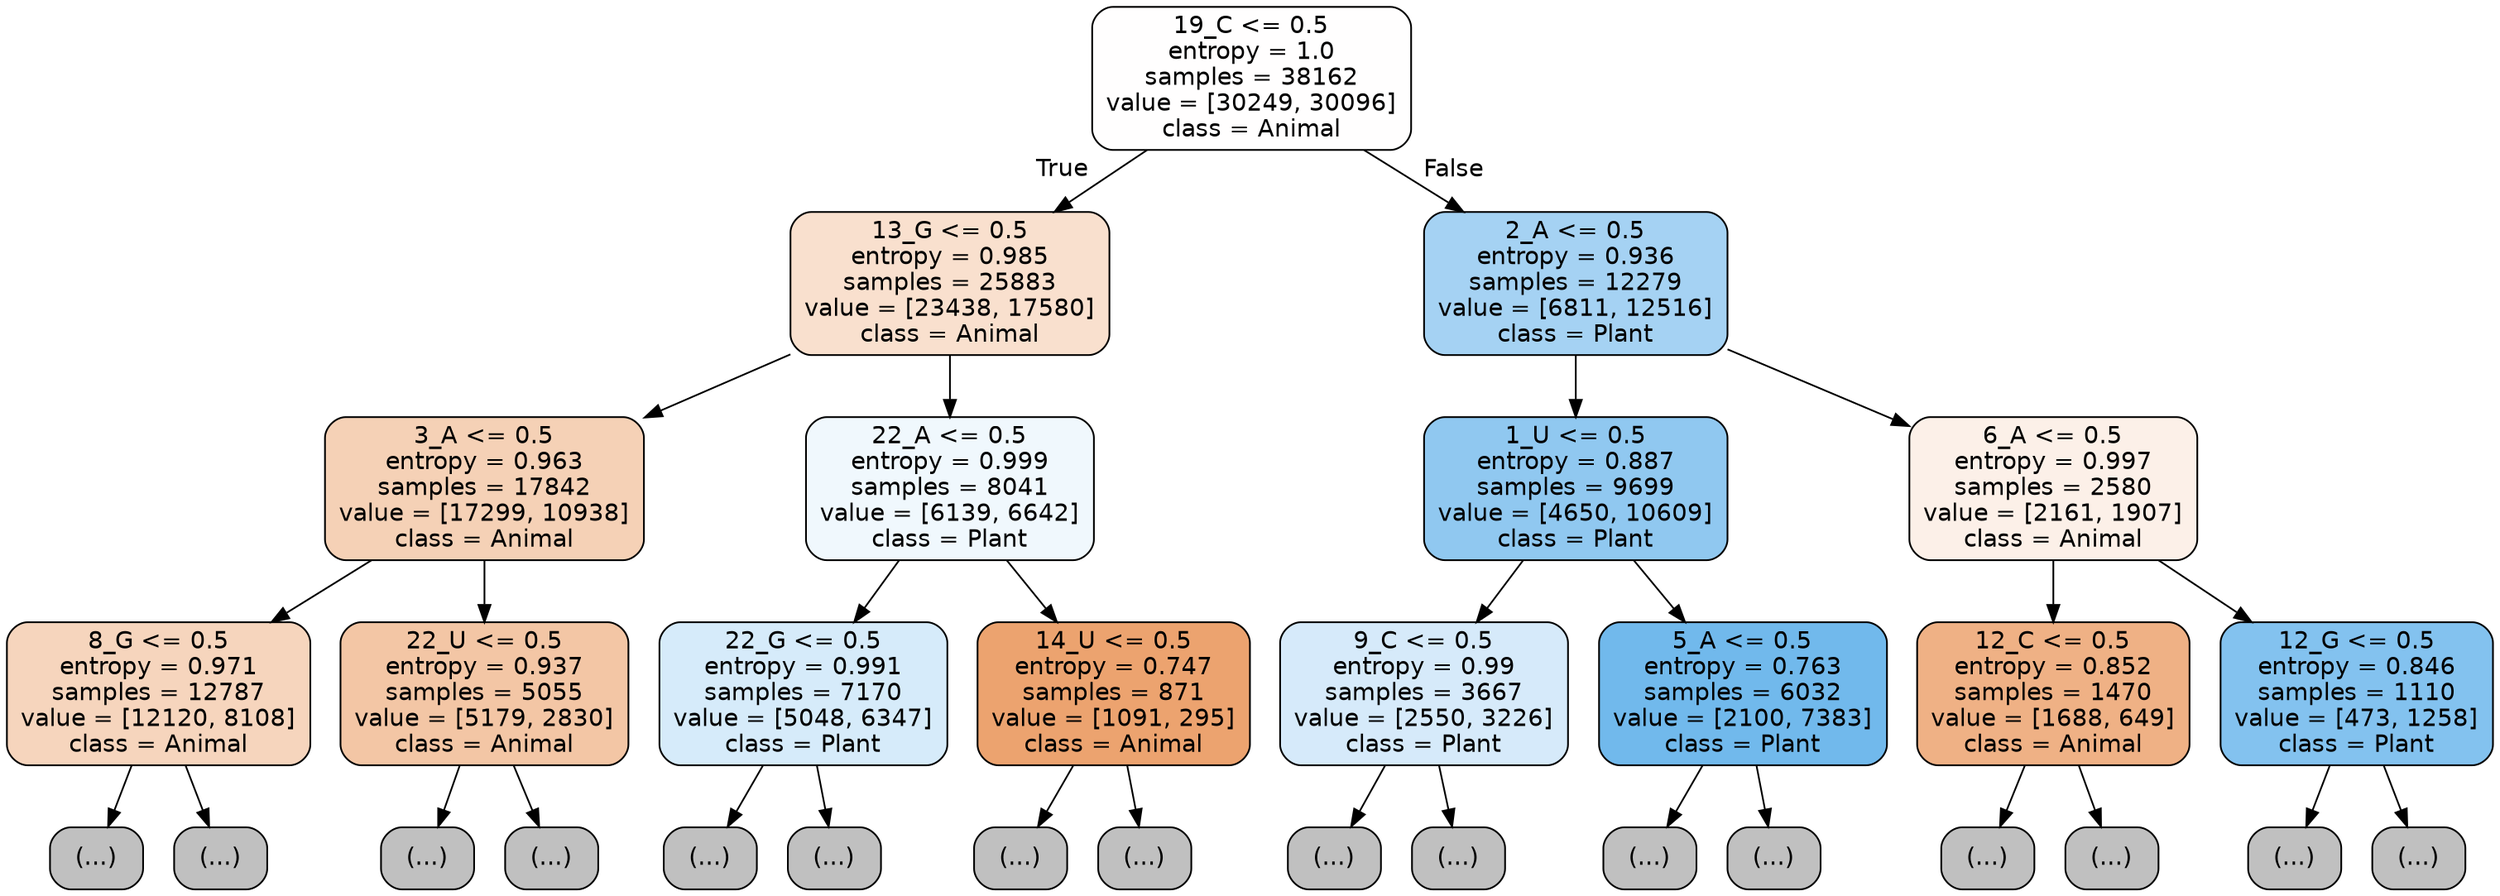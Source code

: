 digraph Tree {
node [shape=box, style="filled, rounded", color="black", fontname="helvetica"] ;
edge [fontname="helvetica"] ;
0 [label="19_C <= 0.5\nentropy = 1.0\nsamples = 38162\nvalue = [30249, 30096]\nclass = Animal", fillcolor="#fffefe"] ;
1 [label="13_G <= 0.5\nentropy = 0.985\nsamples = 25883\nvalue = [23438, 17580]\nclass = Animal", fillcolor="#f9e0ce"] ;
0 -> 1 [labeldistance=2.5, labelangle=45, headlabel="True"] ;
2 [label="3_A <= 0.5\nentropy = 0.963\nsamples = 17842\nvalue = [17299, 10938]\nclass = Animal", fillcolor="#f5d1b6"] ;
1 -> 2 ;
3 [label="8_G <= 0.5\nentropy = 0.971\nsamples = 12787\nvalue = [12120, 8108]\nclass = Animal", fillcolor="#f6d5bd"] ;
2 -> 3 ;
4 [label="(...)", fillcolor="#C0C0C0"] ;
3 -> 4 ;
4891 [label="(...)", fillcolor="#C0C0C0"] ;
3 -> 4891 ;
6688 [label="22_U <= 0.5\nentropy = 0.937\nsamples = 5055\nvalue = [5179, 2830]\nclass = Animal", fillcolor="#f3c6a5"] ;
2 -> 6688 ;
6689 [label="(...)", fillcolor="#C0C0C0"] ;
6688 -> 6689 ;
8844 [label="(...)", fillcolor="#C0C0C0"] ;
6688 -> 8844 ;
9155 [label="22_A <= 0.5\nentropy = 0.999\nsamples = 8041\nvalue = [6139, 6642]\nclass = Plant", fillcolor="#f0f8fd"] ;
1 -> 9155 ;
9156 [label="22_G <= 0.5\nentropy = 0.991\nsamples = 7170\nvalue = [5048, 6347]\nclass = Plant", fillcolor="#d6ebfa"] ;
9155 -> 9156 ;
9157 [label="(...)", fillcolor="#C0C0C0"] ;
9156 -> 9157 ;
11818 [label="(...)", fillcolor="#C0C0C0"] ;
9156 -> 11818 ;
12241 [label="14_U <= 0.5\nentropy = 0.747\nsamples = 871\nvalue = [1091, 295]\nclass = Animal", fillcolor="#eca36f"] ;
9155 -> 12241 ;
12242 [label="(...)", fillcolor="#C0C0C0"] ;
12241 -> 12242 ;
12569 [label="(...)", fillcolor="#C0C0C0"] ;
12241 -> 12569 ;
12644 [label="2_A <= 0.5\nentropy = 0.936\nsamples = 12279\nvalue = [6811, 12516]\nclass = Plant", fillcolor="#a5d2f3"] ;
0 -> 12644 [labeldistance=2.5, labelangle=-45, headlabel="False"] ;
12645 [label="1_U <= 0.5\nentropy = 0.887\nsamples = 9699\nvalue = [4650, 10609]\nclass = Plant", fillcolor="#90c8f0"] ;
12644 -> 12645 ;
12646 [label="9_C <= 0.5\nentropy = 0.99\nsamples = 3667\nvalue = [2550, 3226]\nclass = Plant", fillcolor="#d6eafa"] ;
12645 -> 12646 ;
12647 [label="(...)", fillcolor="#C0C0C0"] ;
12646 -> 12647 ;
14018 [label="(...)", fillcolor="#C0C0C0"] ;
12646 -> 14018 ;
14437 [label="5_A <= 0.5\nentropy = 0.763\nsamples = 6032\nvalue = [2100, 7383]\nclass = Plant", fillcolor="#71b9ec"] ;
12645 -> 14437 ;
14438 [label="(...)", fillcolor="#C0C0C0"] ;
14437 -> 14438 ;
15537 [label="(...)", fillcolor="#C0C0C0"] ;
14437 -> 15537 ;
15896 [label="6_A <= 0.5\nentropy = 0.997\nsamples = 2580\nvalue = [2161, 1907]\nclass = Animal", fillcolor="#fcf0e8"] ;
12644 -> 15896 ;
15897 [label="12_C <= 0.5\nentropy = 0.852\nsamples = 1470\nvalue = [1688, 649]\nclass = Animal", fillcolor="#efb185"] ;
15896 -> 15897 ;
15898 [label="(...)", fillcolor="#C0C0C0"] ;
15897 -> 15898 ;
16525 [label="(...)", fillcolor="#C0C0C0"] ;
15897 -> 16525 ;
16668 [label="12_G <= 0.5\nentropy = 0.846\nsamples = 1110\nvalue = [473, 1258]\nclass = Plant", fillcolor="#83c2ef"] ;
15896 -> 16668 ;
16669 [label="(...)", fillcolor="#C0C0C0"] ;
16668 -> 16669 ;
16820 [label="(...)", fillcolor="#C0C0C0"] ;
16668 -> 16820 ;
}